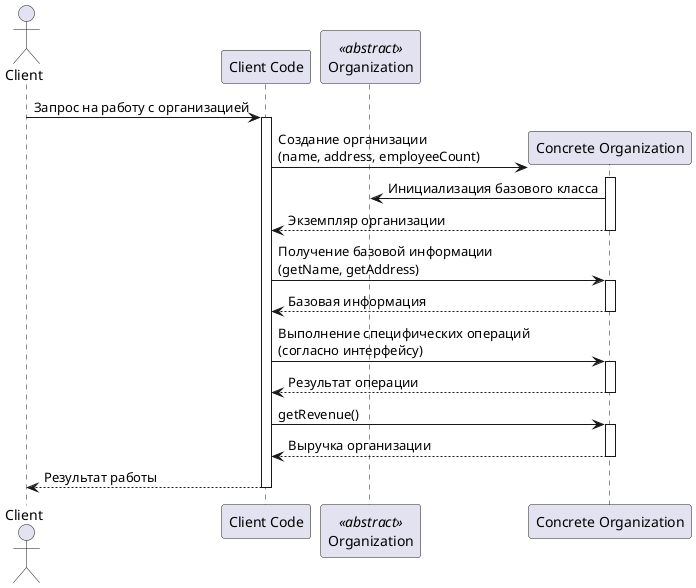 @startuml
actor Client
participant "Client Code" as Code
participant "Organization" as Org <<abstract>>
participant "Concrete Organization" as ConcreteOrg

' Создание организации
Client -> Code: Запрос на работу с организацией
activate Code

Code -> ConcreteOrg **: Создание организации\n(name, address, employeeCount)
activate ConcreteOrg
ConcreteOrg -> Org: Инициализация базового класса
ConcreteOrg --> Code: Экземпляр организации
deactivate ConcreteOrg

' Базовые операции с организацией
Code -> ConcreteOrg: Получение базовой информации\n(getName, getAddress)
activate ConcreteOrg
ConcreteOrg --> Code: Базовая информация
deactivate ConcreteOrg

' Специфические операции
Code -> ConcreteOrg: Выполнение специфических операций\n(согласно интерфейсу)
activate ConcreteOrg
ConcreteOrg --> Code: Результат операции
deactivate ConcreteOrg

' Получение выручки
Code -> ConcreteOrg: getRevenue()
activate ConcreteOrg
ConcreteOrg --> Code: Выручка организации
deactivate ConcreteOrg

Code --> Client: Результат работы
deactivate Code

@enduml